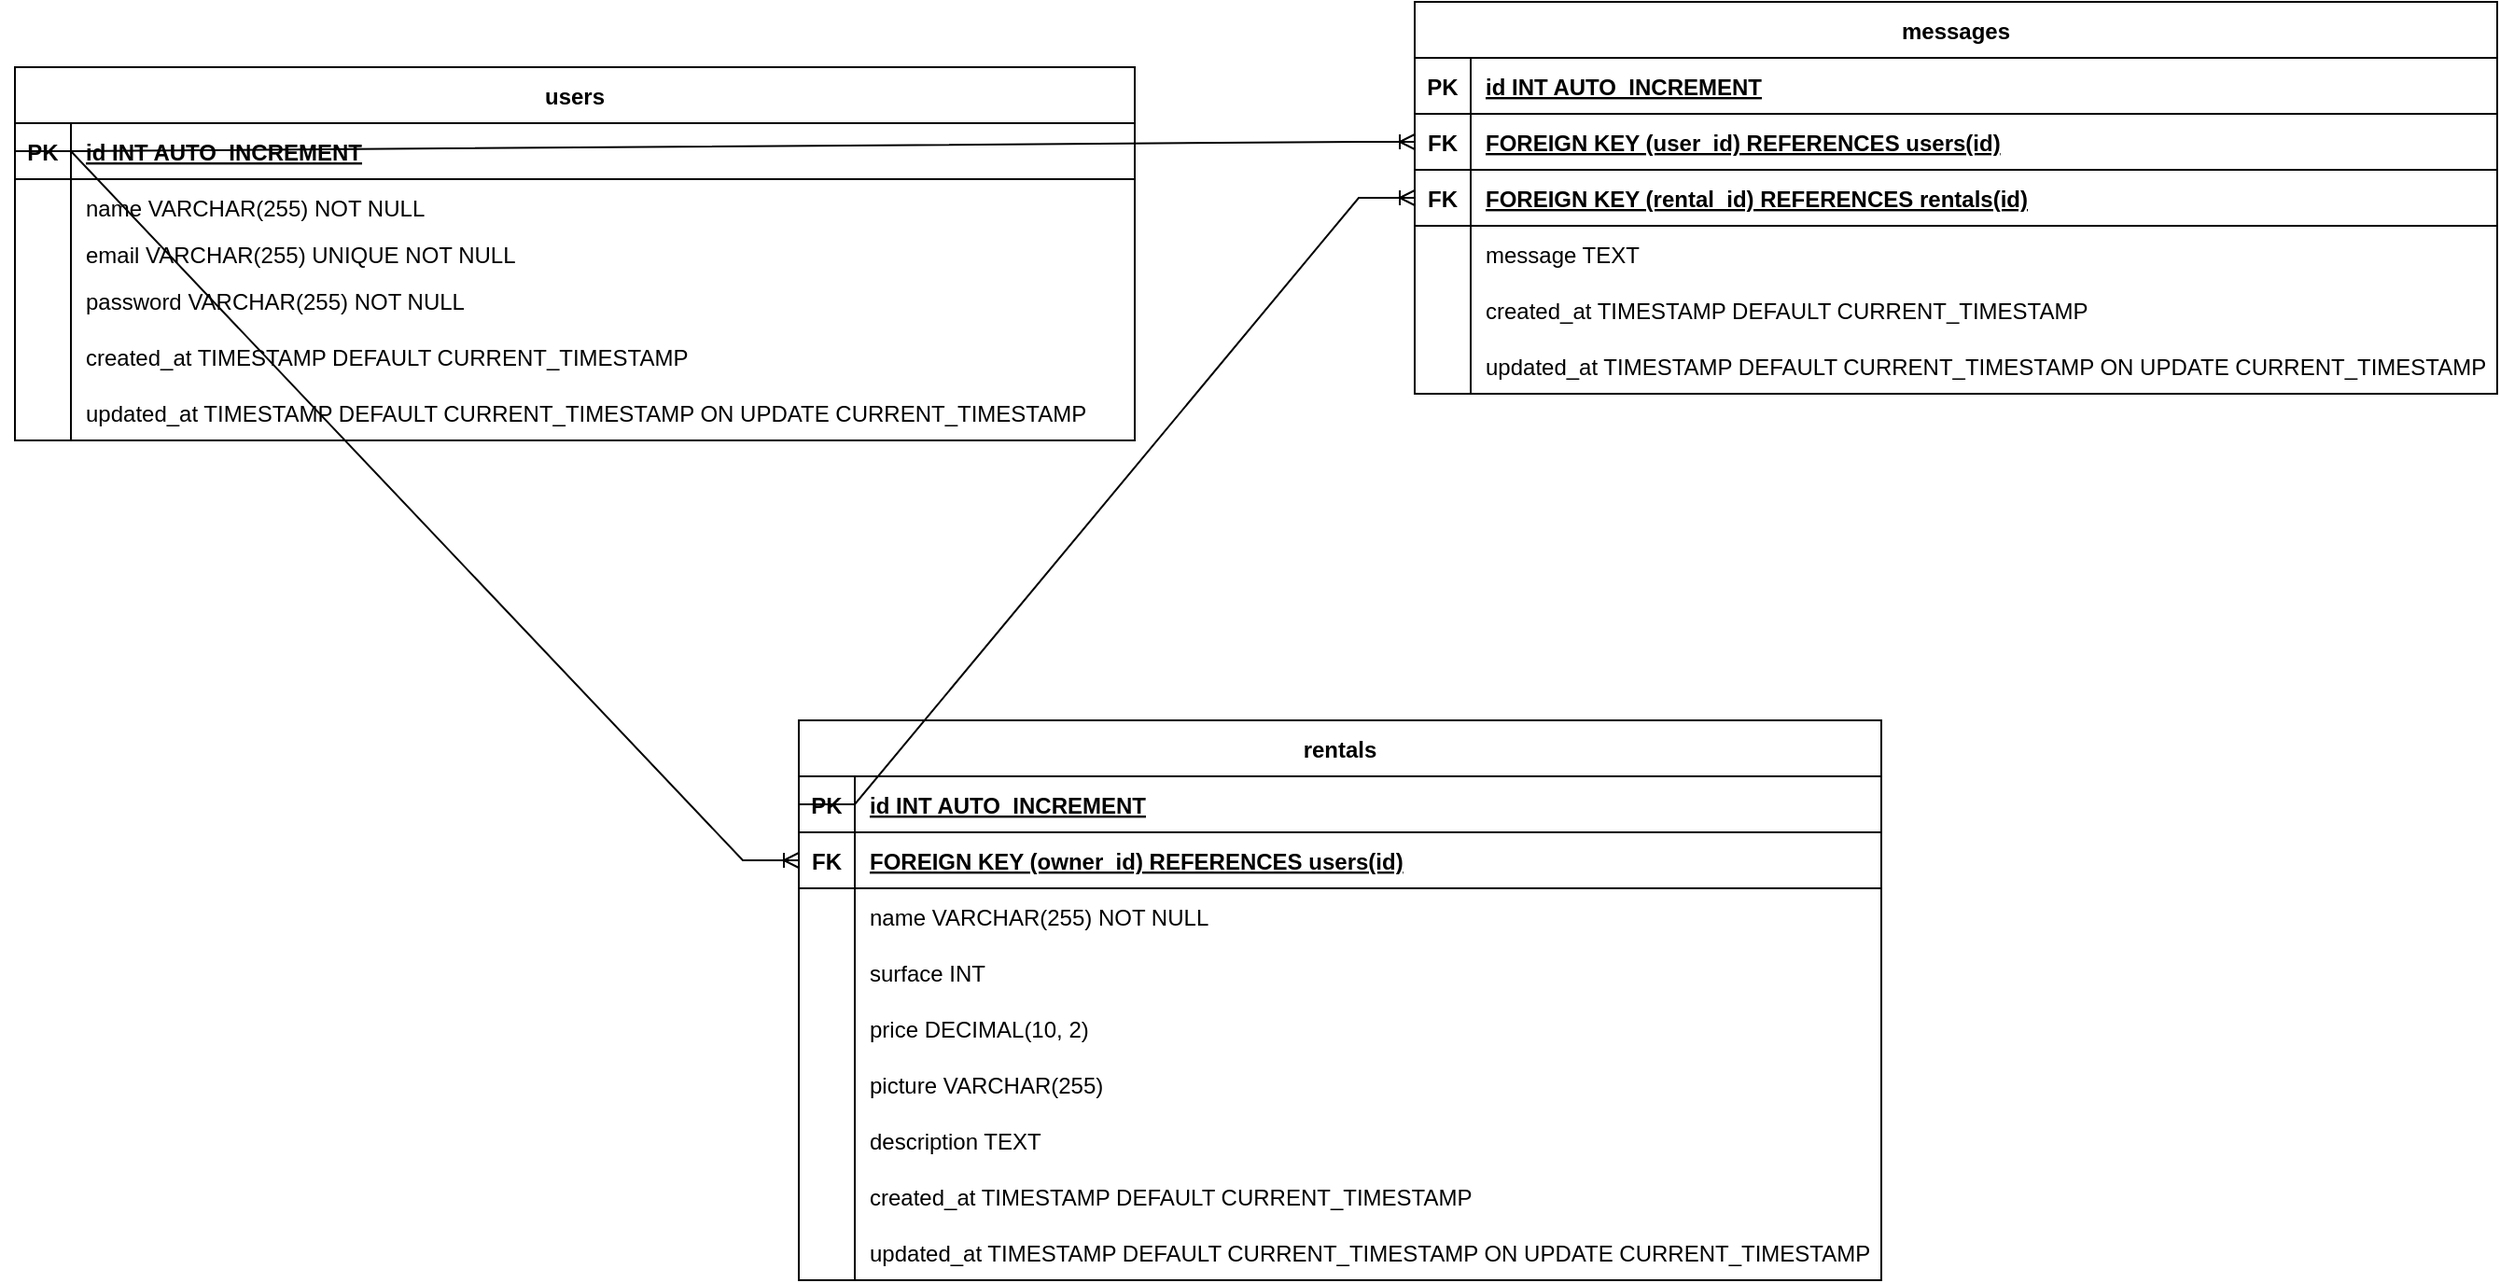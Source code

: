 <mxfile>
    <diagram id="R2lEEEUBdFMjLlhIrx00" name="Page-1">
        <mxGraphModel dx="1054" dy="903" grid="0" gridSize="10" guides="1" tooltips="1" connect="1" arrows="1" fold="1" page="0" pageScale="1" pageWidth="850" pageHeight="1100" math="0" shadow="0" extFonts="Permanent Marker^https://fonts.googleapis.com/css?family=Permanent+Marker">
            <root>
                <mxCell id="0"/>
                <mxCell id="1" parent="0"/>
                <mxCell id="aWgvcdZ09UXflT_rOL9q-76" value="users" style="shape=table;startSize=30;container=1;collapsible=1;childLayout=tableLayout;fixedRows=1;rowLines=0;fontStyle=1;align=center;resizeLast=1;movable=0;resizable=0;rotatable=0;deletable=0;editable=0;connectable=0;" parent="1" vertex="1">
                    <mxGeometry y="-160" width="600" height="200" as="geometry"/>
                </mxCell>
                <mxCell id="aWgvcdZ09UXflT_rOL9q-77" value="" style="shape=tableRow;horizontal=0;startSize=0;swimlaneHead=0;swimlaneBody=0;fillColor=none;collapsible=0;dropTarget=0;points=[[0,0.5],[1,0.5]];portConstraint=eastwest;strokeColor=inherit;top=0;left=0;right=0;bottom=1;movable=0;resizable=0;rotatable=0;deletable=0;editable=0;connectable=0;" parent="aWgvcdZ09UXflT_rOL9q-76" vertex="1">
                    <mxGeometry y="30" width="600" height="30" as="geometry"/>
                </mxCell>
                <mxCell id="aWgvcdZ09UXflT_rOL9q-78" value="PK" style="shape=partialRectangle;overflow=hidden;connectable=0;fillColor=none;strokeColor=inherit;top=0;left=0;bottom=0;right=0;fontStyle=1;movable=0;resizable=0;rotatable=0;deletable=0;editable=0;" parent="aWgvcdZ09UXflT_rOL9q-77" vertex="1">
                    <mxGeometry width="30" height="30" as="geometry">
                        <mxRectangle width="30" height="30" as="alternateBounds"/>
                    </mxGeometry>
                </mxCell>
                <mxCell id="aWgvcdZ09UXflT_rOL9q-79" value="id INT  AUTO_INCREMENT" style="shape=partialRectangle;overflow=hidden;connectable=0;fillColor=none;align=left;strokeColor=inherit;top=0;left=0;bottom=0;right=0;spacingLeft=6;fontStyle=5;movable=0;resizable=0;rotatable=0;deletable=0;editable=0;" parent="aWgvcdZ09UXflT_rOL9q-77" vertex="1">
                    <mxGeometry x="30" width="570" height="30" as="geometry">
                        <mxRectangle width="570" height="30" as="alternateBounds"/>
                    </mxGeometry>
                </mxCell>
                <mxCell id="aWgvcdZ09UXflT_rOL9q-80" value="" style="shape=tableRow;horizontal=0;startSize=0;swimlaneHead=0;swimlaneBody=0;fillColor=none;collapsible=0;dropTarget=0;points=[[0,0.5],[1,0.5]];portConstraint=eastwest;strokeColor=inherit;top=0;left=0;right=0;bottom=0;movable=0;resizable=0;rotatable=0;deletable=0;editable=0;connectable=0;" parent="aWgvcdZ09UXflT_rOL9q-76" vertex="1">
                    <mxGeometry y="60" width="600" height="30" as="geometry"/>
                </mxCell>
                <mxCell id="aWgvcdZ09UXflT_rOL9q-81" value="" style="shape=partialRectangle;overflow=hidden;connectable=0;fillColor=none;strokeColor=inherit;top=0;left=0;bottom=0;right=0;movable=0;resizable=0;rotatable=0;deletable=0;editable=0;" parent="aWgvcdZ09UXflT_rOL9q-80" vertex="1">
                    <mxGeometry width="30" height="30" as="geometry">
                        <mxRectangle width="30" height="30" as="alternateBounds"/>
                    </mxGeometry>
                </mxCell>
                <mxCell id="aWgvcdZ09UXflT_rOL9q-82" value="name VARCHAR(255) NOT NULL" style="shape=partialRectangle;overflow=hidden;connectable=0;fillColor=none;align=left;strokeColor=inherit;top=0;left=0;bottom=0;right=0;spacingLeft=6;movable=0;resizable=0;rotatable=0;deletable=0;editable=0;" parent="aWgvcdZ09UXflT_rOL9q-80" vertex="1">
                    <mxGeometry x="30" width="570" height="30" as="geometry">
                        <mxRectangle width="570" height="30" as="alternateBounds"/>
                    </mxGeometry>
                </mxCell>
                <mxCell id="aWgvcdZ09UXflT_rOL9q-83" value="" style="shape=tableRow;horizontal=0;startSize=0;swimlaneHead=0;swimlaneBody=0;fillColor=none;collapsible=0;dropTarget=0;points=[[0,0.5],[1,0.5]];portConstraint=eastwest;strokeColor=inherit;top=0;left=0;right=0;bottom=0;movable=0;resizable=0;rotatable=0;deletable=0;editable=0;connectable=0;" parent="aWgvcdZ09UXflT_rOL9q-76" vertex="1">
                    <mxGeometry y="90" width="600" height="20" as="geometry"/>
                </mxCell>
                <mxCell id="aWgvcdZ09UXflT_rOL9q-84" value="" style="shape=partialRectangle;overflow=hidden;connectable=0;fillColor=none;strokeColor=inherit;top=0;left=0;bottom=0;right=0;movable=0;resizable=0;rotatable=0;deletable=0;editable=0;" parent="aWgvcdZ09UXflT_rOL9q-83" vertex="1">
                    <mxGeometry width="30" height="20" as="geometry">
                        <mxRectangle width="30" height="20" as="alternateBounds"/>
                    </mxGeometry>
                </mxCell>
                <mxCell id="aWgvcdZ09UXflT_rOL9q-85" value="email VARCHAR(255) UNIQUE NOT NULL" style="shape=partialRectangle;overflow=hidden;connectable=0;fillColor=none;align=left;strokeColor=inherit;top=0;left=0;bottom=0;right=0;spacingLeft=6;movable=0;resizable=0;rotatable=0;deletable=0;editable=0;" parent="aWgvcdZ09UXflT_rOL9q-83" vertex="1">
                    <mxGeometry x="30" width="570" height="20" as="geometry">
                        <mxRectangle width="570" height="20" as="alternateBounds"/>
                    </mxGeometry>
                </mxCell>
                <mxCell id="aWgvcdZ09UXflT_rOL9q-86" value="" style="shape=tableRow;horizontal=0;startSize=0;swimlaneHead=0;swimlaneBody=0;fillColor=none;collapsible=0;dropTarget=0;points=[[0,0.5],[1,0.5]];portConstraint=eastwest;strokeColor=inherit;top=0;left=0;right=0;bottom=0;movable=0;resizable=0;rotatable=0;deletable=0;editable=0;connectable=0;" parent="aWgvcdZ09UXflT_rOL9q-76" vertex="1">
                    <mxGeometry y="110" width="600" height="30" as="geometry"/>
                </mxCell>
                <mxCell id="aWgvcdZ09UXflT_rOL9q-87" value="" style="shape=partialRectangle;overflow=hidden;connectable=0;fillColor=none;strokeColor=inherit;top=0;left=0;bottom=0;right=0;movable=0;resizable=0;rotatable=0;deletable=0;editable=0;" parent="aWgvcdZ09UXflT_rOL9q-86" vertex="1">
                    <mxGeometry width="30" height="30" as="geometry">
                        <mxRectangle width="30" height="30" as="alternateBounds"/>
                    </mxGeometry>
                </mxCell>
                <mxCell id="aWgvcdZ09UXflT_rOL9q-88" value="password VARCHAR(255) NOT NULL" style="shape=partialRectangle;overflow=hidden;connectable=0;fillColor=none;align=left;strokeColor=inherit;top=0;left=0;bottom=0;right=0;spacingLeft=6;movable=0;resizable=0;rotatable=0;deletable=0;editable=0;" parent="aWgvcdZ09UXflT_rOL9q-86" vertex="1">
                    <mxGeometry x="30" width="570" height="30" as="geometry">
                        <mxRectangle width="570" height="30" as="alternateBounds"/>
                    </mxGeometry>
                </mxCell>
                <mxCell id="aWgvcdZ09UXflT_rOL9q-89" value="" style="shape=tableRow;horizontal=0;startSize=0;swimlaneHead=0;swimlaneBody=0;fillColor=none;collapsible=0;dropTarget=0;points=[[0,0.5],[1,0.5]];portConstraint=eastwest;strokeColor=inherit;top=0;left=0;right=0;bottom=0;movable=0;resizable=0;rotatable=0;deletable=0;editable=0;connectable=0;" parent="aWgvcdZ09UXflT_rOL9q-76" vertex="1">
                    <mxGeometry y="140" width="600" height="30" as="geometry"/>
                </mxCell>
                <mxCell id="aWgvcdZ09UXflT_rOL9q-90" value="" style="shape=partialRectangle;overflow=hidden;connectable=0;fillColor=none;strokeColor=inherit;top=0;left=0;bottom=0;right=0;movable=0;resizable=0;rotatable=0;deletable=0;editable=0;" parent="aWgvcdZ09UXflT_rOL9q-89" vertex="1">
                    <mxGeometry width="30" height="30" as="geometry">
                        <mxRectangle width="30" height="30" as="alternateBounds"/>
                    </mxGeometry>
                </mxCell>
                <mxCell id="aWgvcdZ09UXflT_rOL9q-91" value="created_at TIMESTAMP DEFAULT CURRENT_TIMESTAMP" style="shape=partialRectangle;overflow=hidden;connectable=0;fillColor=none;align=left;strokeColor=inherit;top=0;left=0;bottom=0;right=0;spacingLeft=6;movable=0;resizable=0;rotatable=0;deletable=0;editable=0;" parent="aWgvcdZ09UXflT_rOL9q-89" vertex="1">
                    <mxGeometry x="30" width="570" height="30" as="geometry">
                        <mxRectangle width="570" height="30" as="alternateBounds"/>
                    </mxGeometry>
                </mxCell>
                <mxCell id="aWgvcdZ09UXflT_rOL9q-92" value="" style="shape=tableRow;horizontal=0;startSize=0;swimlaneHead=0;swimlaneBody=0;fillColor=none;collapsible=0;dropTarget=0;points=[[0,0.5],[1,0.5]];portConstraint=eastwest;strokeColor=inherit;top=0;left=0;right=0;bottom=0;movable=0;resizable=0;rotatable=0;deletable=0;editable=0;connectable=0;" parent="aWgvcdZ09UXflT_rOL9q-76" vertex="1">
                    <mxGeometry y="170" width="600" height="30" as="geometry"/>
                </mxCell>
                <mxCell id="aWgvcdZ09UXflT_rOL9q-93" value="" style="shape=partialRectangle;overflow=hidden;connectable=0;fillColor=none;strokeColor=inherit;top=0;left=0;bottom=0;right=0;movable=0;resizable=0;rotatable=0;deletable=0;editable=0;" parent="aWgvcdZ09UXflT_rOL9q-92" vertex="1">
                    <mxGeometry width="30" height="30" as="geometry">
                        <mxRectangle width="30" height="30" as="alternateBounds"/>
                    </mxGeometry>
                </mxCell>
                <mxCell id="aWgvcdZ09UXflT_rOL9q-94" value="updated_at TIMESTAMP DEFAULT CURRENT_TIMESTAMP ON UPDATE CURRENT_TIMESTAMP" style="shape=partialRectangle;overflow=hidden;connectable=0;fillColor=none;align=left;strokeColor=inherit;top=0;left=0;bottom=0;right=0;spacingLeft=6;movable=0;resizable=0;rotatable=0;deletable=0;editable=0;" parent="aWgvcdZ09UXflT_rOL9q-92" vertex="1">
                    <mxGeometry x="30" width="570" height="30" as="geometry">
                        <mxRectangle width="570" height="30" as="alternateBounds"/>
                    </mxGeometry>
                </mxCell>
                <mxCell id="aWgvcdZ09UXflT_rOL9q-95" value="rentals" style="shape=table;startSize=30;container=1;collapsible=1;childLayout=tableLayout;fixedRows=1;rowLines=0;fontStyle=1;align=center;resizeLast=1;movable=0;resizable=0;rotatable=0;deletable=0;editable=0;connectable=0;" parent="1" vertex="1">
                    <mxGeometry x="420" y="190" width="580" height="300" as="geometry"/>
                </mxCell>
                <mxCell id="aWgvcdZ09UXflT_rOL9q-96" value="" style="shape=tableRow;horizontal=0;startSize=0;swimlaneHead=0;swimlaneBody=0;fillColor=none;collapsible=0;dropTarget=0;points=[[0,0.5],[1,0.5]];portConstraint=eastwest;strokeColor=inherit;top=0;left=0;right=0;bottom=1;movable=0;resizable=0;rotatable=0;deletable=0;editable=0;connectable=0;" parent="aWgvcdZ09UXflT_rOL9q-95" vertex="1">
                    <mxGeometry y="30" width="580" height="30" as="geometry"/>
                </mxCell>
                <mxCell id="aWgvcdZ09UXflT_rOL9q-97" value="PK" style="shape=partialRectangle;overflow=hidden;connectable=0;fillColor=none;strokeColor=inherit;top=0;left=0;bottom=0;right=0;fontStyle=1;movable=0;resizable=0;rotatable=0;deletable=0;editable=0;" parent="aWgvcdZ09UXflT_rOL9q-96" vertex="1">
                    <mxGeometry width="30" height="30" as="geometry">
                        <mxRectangle width="30" height="30" as="alternateBounds"/>
                    </mxGeometry>
                </mxCell>
                <mxCell id="aWgvcdZ09UXflT_rOL9q-98" value="id INT  AUTO_INCREMENT" style="shape=partialRectangle;overflow=hidden;connectable=0;fillColor=none;align=left;strokeColor=inherit;top=0;left=0;bottom=0;right=0;spacingLeft=6;fontStyle=5;movable=0;resizable=0;rotatable=0;deletable=0;editable=0;" parent="aWgvcdZ09UXflT_rOL9q-96" vertex="1">
                    <mxGeometry x="30" width="550" height="30" as="geometry">
                        <mxRectangle width="550" height="30" as="alternateBounds"/>
                    </mxGeometry>
                </mxCell>
                <mxCell id="aWgvcdZ09UXflT_rOL9q-168" style="shape=tableRow;horizontal=0;startSize=0;swimlaneHead=0;swimlaneBody=0;fillColor=none;collapsible=0;dropTarget=0;points=[[0,0.5],[1,0.5]];portConstraint=eastwest;strokeColor=inherit;top=0;left=0;right=0;bottom=1;movable=0;resizable=0;rotatable=0;deletable=0;editable=0;connectable=0;" parent="aWgvcdZ09UXflT_rOL9q-95" vertex="1">
                    <mxGeometry y="60" width="580" height="30" as="geometry"/>
                </mxCell>
                <mxCell id="aWgvcdZ09UXflT_rOL9q-169" value="FK" style="shape=partialRectangle;overflow=hidden;connectable=0;fillColor=none;strokeColor=inherit;top=0;left=0;bottom=0;right=0;fontStyle=1;movable=0;resizable=0;rotatable=0;deletable=0;editable=0;" parent="aWgvcdZ09UXflT_rOL9q-168" vertex="1">
                    <mxGeometry width="30" height="30" as="geometry">
                        <mxRectangle width="30" height="30" as="alternateBounds"/>
                    </mxGeometry>
                </mxCell>
                <mxCell id="aWgvcdZ09UXflT_rOL9q-170" value="FOREIGN KEY (owner_id) REFERENCES users(id)" style="shape=partialRectangle;overflow=hidden;connectable=0;fillColor=none;align=left;strokeColor=inherit;top=0;left=0;bottom=0;right=0;spacingLeft=6;fontStyle=5;movable=0;resizable=0;rotatable=0;deletable=0;editable=0;" parent="aWgvcdZ09UXflT_rOL9q-168" vertex="1">
                    <mxGeometry x="30" width="550" height="30" as="geometry">
                        <mxRectangle width="550" height="30" as="alternateBounds"/>
                    </mxGeometry>
                </mxCell>
                <mxCell id="aWgvcdZ09UXflT_rOL9q-99" value="" style="shape=tableRow;horizontal=0;startSize=0;swimlaneHead=0;swimlaneBody=0;fillColor=none;collapsible=0;dropTarget=0;points=[[0,0.5],[1,0.5]];portConstraint=eastwest;strokeColor=inherit;top=0;left=0;right=0;bottom=0;movable=0;resizable=0;rotatable=0;deletable=0;editable=0;connectable=0;" parent="aWgvcdZ09UXflT_rOL9q-95" vertex="1">
                    <mxGeometry y="90" width="580" height="30" as="geometry"/>
                </mxCell>
                <mxCell id="aWgvcdZ09UXflT_rOL9q-100" value="" style="shape=partialRectangle;overflow=hidden;connectable=0;fillColor=none;strokeColor=inherit;top=0;left=0;bottom=0;right=0;movable=0;resizable=0;rotatable=0;deletable=0;editable=0;" parent="aWgvcdZ09UXflT_rOL9q-99" vertex="1">
                    <mxGeometry width="30" height="30" as="geometry">
                        <mxRectangle width="30" height="30" as="alternateBounds"/>
                    </mxGeometry>
                </mxCell>
                <mxCell id="aWgvcdZ09UXflT_rOL9q-101" value="name VARCHAR(255) NOT NULL" style="shape=partialRectangle;overflow=hidden;connectable=0;fillColor=none;align=left;strokeColor=inherit;top=0;left=0;bottom=0;right=0;spacingLeft=6;movable=0;resizable=0;rotatable=0;deletable=0;editable=0;" parent="aWgvcdZ09UXflT_rOL9q-99" vertex="1">
                    <mxGeometry x="30" width="550" height="30" as="geometry">
                        <mxRectangle width="550" height="30" as="alternateBounds"/>
                    </mxGeometry>
                </mxCell>
                <mxCell id="aWgvcdZ09UXflT_rOL9q-102" value="" style="shape=tableRow;horizontal=0;startSize=0;swimlaneHead=0;swimlaneBody=0;fillColor=none;collapsible=0;dropTarget=0;points=[[0,0.5],[1,0.5]];portConstraint=eastwest;strokeColor=inherit;top=0;left=0;right=0;bottom=0;movable=0;resizable=0;rotatable=0;deletable=0;editable=0;connectable=0;" parent="aWgvcdZ09UXflT_rOL9q-95" vertex="1">
                    <mxGeometry y="120" width="580" height="30" as="geometry"/>
                </mxCell>
                <mxCell id="aWgvcdZ09UXflT_rOL9q-103" value="" style="shape=partialRectangle;overflow=hidden;connectable=0;fillColor=none;strokeColor=inherit;top=0;left=0;bottom=0;right=0;movable=0;resizable=0;rotatable=0;deletable=0;editable=0;" parent="aWgvcdZ09UXflT_rOL9q-102" vertex="1">
                    <mxGeometry width="30" height="30" as="geometry">
                        <mxRectangle width="30" height="30" as="alternateBounds"/>
                    </mxGeometry>
                </mxCell>
                <mxCell id="aWgvcdZ09UXflT_rOL9q-104" value="surface INT" style="shape=partialRectangle;overflow=hidden;connectable=0;fillColor=none;align=left;strokeColor=inherit;top=0;left=0;bottom=0;right=0;spacingLeft=6;movable=0;resizable=0;rotatable=0;deletable=0;editable=0;" parent="aWgvcdZ09UXflT_rOL9q-102" vertex="1">
                    <mxGeometry x="30" width="550" height="30" as="geometry">
                        <mxRectangle width="550" height="30" as="alternateBounds"/>
                    </mxGeometry>
                </mxCell>
                <mxCell id="aWgvcdZ09UXflT_rOL9q-105" value="" style="shape=tableRow;horizontal=0;startSize=0;swimlaneHead=0;swimlaneBody=0;fillColor=none;collapsible=0;dropTarget=0;points=[[0,0.5],[1,0.5]];portConstraint=eastwest;strokeColor=inherit;top=0;left=0;right=0;bottom=0;movable=0;resizable=0;rotatable=0;deletable=0;editable=0;connectable=0;" parent="aWgvcdZ09UXflT_rOL9q-95" vertex="1">
                    <mxGeometry y="150" width="580" height="30" as="geometry"/>
                </mxCell>
                <mxCell id="aWgvcdZ09UXflT_rOL9q-106" value="" style="shape=partialRectangle;overflow=hidden;connectable=0;fillColor=none;strokeColor=inherit;top=0;left=0;bottom=0;right=0;movable=0;resizable=0;rotatable=0;deletable=0;editable=0;" parent="aWgvcdZ09UXflT_rOL9q-105" vertex="1">
                    <mxGeometry width="30" height="30" as="geometry">
                        <mxRectangle width="30" height="30" as="alternateBounds"/>
                    </mxGeometry>
                </mxCell>
                <mxCell id="aWgvcdZ09UXflT_rOL9q-107" value="price DECIMAL(10, 2)" style="shape=partialRectangle;overflow=hidden;connectable=0;fillColor=none;align=left;strokeColor=inherit;top=0;left=0;bottom=0;right=0;spacingLeft=6;movable=0;resizable=0;rotatable=0;deletable=0;editable=0;" parent="aWgvcdZ09UXflT_rOL9q-105" vertex="1">
                    <mxGeometry x="30" width="550" height="30" as="geometry">
                        <mxRectangle width="550" height="30" as="alternateBounds"/>
                    </mxGeometry>
                </mxCell>
                <mxCell id="aWgvcdZ09UXflT_rOL9q-108" value="" style="shape=tableRow;horizontal=0;startSize=0;swimlaneHead=0;swimlaneBody=0;fillColor=none;collapsible=0;dropTarget=0;points=[[0,0.5],[1,0.5]];portConstraint=eastwest;strokeColor=inherit;top=0;left=0;right=0;bottom=0;movable=0;resizable=0;rotatable=0;deletable=0;editable=0;connectable=0;" parent="aWgvcdZ09UXflT_rOL9q-95" vertex="1">
                    <mxGeometry y="180" width="580" height="30" as="geometry"/>
                </mxCell>
                <mxCell id="aWgvcdZ09UXflT_rOL9q-109" value="" style="shape=partialRectangle;overflow=hidden;connectable=0;fillColor=none;strokeColor=inherit;top=0;left=0;bottom=0;right=0;movable=0;resizable=0;rotatable=0;deletable=0;editable=0;" parent="aWgvcdZ09UXflT_rOL9q-108" vertex="1">
                    <mxGeometry width="30" height="30" as="geometry">
                        <mxRectangle width="30" height="30" as="alternateBounds"/>
                    </mxGeometry>
                </mxCell>
                <mxCell id="aWgvcdZ09UXflT_rOL9q-110" value="picture VARCHAR(255)" style="shape=partialRectangle;overflow=hidden;connectable=0;fillColor=none;align=left;strokeColor=inherit;top=0;left=0;bottom=0;right=0;spacingLeft=6;movable=0;resizable=0;rotatable=0;deletable=0;editable=0;" parent="aWgvcdZ09UXflT_rOL9q-108" vertex="1">
                    <mxGeometry x="30" width="550" height="30" as="geometry">
                        <mxRectangle width="550" height="30" as="alternateBounds"/>
                    </mxGeometry>
                </mxCell>
                <mxCell id="aWgvcdZ09UXflT_rOL9q-111" value="" style="shape=tableRow;horizontal=0;startSize=0;swimlaneHead=0;swimlaneBody=0;fillColor=none;collapsible=0;dropTarget=0;points=[[0,0.5],[1,0.5]];portConstraint=eastwest;strokeColor=inherit;top=0;left=0;right=0;bottom=0;movable=0;resizable=0;rotatable=0;deletable=0;editable=0;connectable=0;" parent="aWgvcdZ09UXflT_rOL9q-95" vertex="1">
                    <mxGeometry y="210" width="580" height="30" as="geometry"/>
                </mxCell>
                <mxCell id="aWgvcdZ09UXflT_rOL9q-112" value="" style="shape=partialRectangle;overflow=hidden;connectable=0;fillColor=none;strokeColor=inherit;top=0;left=0;bottom=0;right=0;movable=0;resizable=0;rotatable=0;deletable=0;editable=0;" parent="aWgvcdZ09UXflT_rOL9q-111" vertex="1">
                    <mxGeometry width="30" height="30" as="geometry">
                        <mxRectangle width="30" height="30" as="alternateBounds"/>
                    </mxGeometry>
                </mxCell>
                <mxCell id="aWgvcdZ09UXflT_rOL9q-113" value="description TEXT" style="shape=partialRectangle;overflow=hidden;connectable=0;fillColor=none;align=left;strokeColor=inherit;top=0;left=0;bottom=0;right=0;spacingLeft=6;movable=0;resizable=0;rotatable=0;deletable=0;editable=0;" parent="aWgvcdZ09UXflT_rOL9q-111" vertex="1">
                    <mxGeometry x="30" width="550" height="30" as="geometry">
                        <mxRectangle width="550" height="30" as="alternateBounds"/>
                    </mxGeometry>
                </mxCell>
                <mxCell id="aWgvcdZ09UXflT_rOL9q-117" value="" style="shape=tableRow;horizontal=0;startSize=0;swimlaneHead=0;swimlaneBody=0;fillColor=none;collapsible=0;dropTarget=0;points=[[0,0.5],[1,0.5]];portConstraint=eastwest;strokeColor=inherit;top=0;left=0;right=0;bottom=0;movable=0;resizable=0;rotatable=0;deletable=0;editable=0;connectable=0;" parent="aWgvcdZ09UXflT_rOL9q-95" vertex="1">
                    <mxGeometry y="240" width="580" height="30" as="geometry"/>
                </mxCell>
                <mxCell id="aWgvcdZ09UXflT_rOL9q-118" value="" style="shape=partialRectangle;overflow=hidden;connectable=0;fillColor=none;strokeColor=inherit;top=0;left=0;bottom=0;right=0;movable=0;resizable=0;rotatable=0;deletable=0;editable=0;" parent="aWgvcdZ09UXflT_rOL9q-117" vertex="1">
                    <mxGeometry width="30" height="30" as="geometry">
                        <mxRectangle width="30" height="30" as="alternateBounds"/>
                    </mxGeometry>
                </mxCell>
                <mxCell id="aWgvcdZ09UXflT_rOL9q-119" value="created_at TIMESTAMP DEFAULT CURRENT_TIMESTAMP" style="shape=partialRectangle;overflow=hidden;connectable=0;fillColor=none;align=left;strokeColor=inherit;top=0;left=0;bottom=0;right=0;spacingLeft=6;movable=0;resizable=0;rotatable=0;deletable=0;editable=0;" parent="aWgvcdZ09UXflT_rOL9q-117" vertex="1">
                    <mxGeometry x="30" width="550" height="30" as="geometry">
                        <mxRectangle width="550" height="30" as="alternateBounds"/>
                    </mxGeometry>
                </mxCell>
                <mxCell id="aWgvcdZ09UXflT_rOL9q-120" value="" style="shape=tableRow;horizontal=0;startSize=0;swimlaneHead=0;swimlaneBody=0;fillColor=none;collapsible=0;dropTarget=0;points=[[0,0.5],[1,0.5]];portConstraint=eastwest;strokeColor=inherit;top=0;left=0;right=0;bottom=0;movable=0;resizable=0;rotatable=0;deletable=0;editable=0;connectable=0;" parent="aWgvcdZ09UXflT_rOL9q-95" vertex="1">
                    <mxGeometry y="270" width="580" height="30" as="geometry"/>
                </mxCell>
                <mxCell id="aWgvcdZ09UXflT_rOL9q-121" value="" style="shape=partialRectangle;overflow=hidden;connectable=0;fillColor=none;strokeColor=inherit;top=0;left=0;bottom=0;right=0;movable=0;resizable=0;rotatable=0;deletable=0;editable=0;" parent="aWgvcdZ09UXflT_rOL9q-120" vertex="1">
                    <mxGeometry width="30" height="30" as="geometry">
                        <mxRectangle width="30" height="30" as="alternateBounds"/>
                    </mxGeometry>
                </mxCell>
                <mxCell id="aWgvcdZ09UXflT_rOL9q-122" value="updated_at TIMESTAMP DEFAULT CURRENT_TIMESTAMP ON UPDATE CURRENT_TIMESTAMP" style="shape=partialRectangle;overflow=hidden;connectable=0;fillColor=none;align=left;strokeColor=inherit;top=0;left=0;bottom=0;right=0;spacingLeft=6;movable=0;resizable=0;rotatable=0;deletable=0;editable=0;" parent="aWgvcdZ09UXflT_rOL9q-120" vertex="1">
                    <mxGeometry x="30" width="550" height="30" as="geometry">
                        <mxRectangle width="550" height="30" as="alternateBounds"/>
                    </mxGeometry>
                </mxCell>
                <mxCell id="aWgvcdZ09UXflT_rOL9q-126" value="messages" style="shape=table;startSize=30;container=1;collapsible=1;childLayout=tableLayout;fixedRows=1;rowLines=0;fontStyle=1;align=center;resizeLast=1;movable=0;resizable=0;rotatable=0;deletable=0;editable=0;connectable=0;" parent="1" vertex="1">
                    <mxGeometry x="750" y="-195" width="580" height="210" as="geometry">
                        <mxRectangle x="-110" y="230" width="100" height="30" as="alternateBounds"/>
                    </mxGeometry>
                </mxCell>
                <mxCell id="aWgvcdZ09UXflT_rOL9q-127" value="" style="shape=tableRow;horizontal=0;startSize=0;swimlaneHead=0;swimlaneBody=0;fillColor=none;collapsible=0;dropTarget=0;points=[[0,0.5],[1,0.5]];portConstraint=eastwest;strokeColor=inherit;top=0;left=0;right=0;bottom=1;movable=0;resizable=0;rotatable=0;deletable=0;editable=0;connectable=0;" parent="aWgvcdZ09UXflT_rOL9q-126" vertex="1">
                    <mxGeometry y="30" width="580" height="30" as="geometry"/>
                </mxCell>
                <mxCell id="aWgvcdZ09UXflT_rOL9q-128" value="PK" style="shape=partialRectangle;overflow=hidden;connectable=0;fillColor=none;strokeColor=inherit;top=0;left=0;bottom=0;right=0;fontStyle=1;movable=0;resizable=0;rotatable=0;deletable=0;editable=0;" parent="aWgvcdZ09UXflT_rOL9q-127" vertex="1">
                    <mxGeometry width="30" height="30" as="geometry">
                        <mxRectangle width="30" height="30" as="alternateBounds"/>
                    </mxGeometry>
                </mxCell>
                <mxCell id="aWgvcdZ09UXflT_rOL9q-129" value="id INT  AUTO_INCREMENT" style="shape=partialRectangle;overflow=hidden;connectable=0;fillColor=none;align=left;strokeColor=inherit;top=0;left=0;bottom=0;right=0;spacingLeft=6;fontStyle=5;movable=0;resizable=0;rotatable=0;deletable=0;editable=0;" parent="aWgvcdZ09UXflT_rOL9q-127" vertex="1">
                    <mxGeometry x="30" width="550" height="30" as="geometry">
                        <mxRectangle width="550" height="30" as="alternateBounds"/>
                    </mxGeometry>
                </mxCell>
                <mxCell id="aWgvcdZ09UXflT_rOL9q-162" style="shape=tableRow;horizontal=0;startSize=0;swimlaneHead=0;swimlaneBody=0;fillColor=none;collapsible=0;dropTarget=0;points=[[0,0.5],[1,0.5]];portConstraint=eastwest;strokeColor=inherit;top=0;left=0;right=0;bottom=1;swimlaneLine=1;movable=0;resizable=0;rotatable=0;deletable=0;editable=0;connectable=0;" parent="aWgvcdZ09UXflT_rOL9q-126" vertex="1">
                    <mxGeometry y="60" width="580" height="30" as="geometry"/>
                </mxCell>
                <mxCell id="aWgvcdZ09UXflT_rOL9q-163" value="FK" style="shape=partialRectangle;overflow=hidden;connectable=0;fillColor=none;strokeColor=inherit;top=0;left=0;bottom=0;right=0;fontStyle=1;swimlaneLine=1;movable=0;resizable=0;rotatable=0;deletable=0;editable=0;" parent="aWgvcdZ09UXflT_rOL9q-162" vertex="1">
                    <mxGeometry width="30" height="30" as="geometry">
                        <mxRectangle width="30" height="30" as="alternateBounds"/>
                    </mxGeometry>
                </mxCell>
                <mxCell id="aWgvcdZ09UXflT_rOL9q-164" value="FOREIGN KEY (user_id) REFERENCES users(id)" style="shape=partialRectangle;overflow=hidden;connectable=0;fillColor=none;align=left;strokeColor=inherit;top=0;left=0;bottom=0;right=0;spacingLeft=6;fontStyle=5;swimlaneLine=1;dashed=1;movable=0;resizable=0;rotatable=0;deletable=0;editable=0;" parent="aWgvcdZ09UXflT_rOL9q-162" vertex="1">
                    <mxGeometry x="30" width="550" height="30" as="geometry">
                        <mxRectangle width="550" height="30" as="alternateBounds"/>
                    </mxGeometry>
                </mxCell>
                <mxCell id="aWgvcdZ09UXflT_rOL9q-165" style="shape=tableRow;horizontal=0;startSize=0;swimlaneHead=0;swimlaneBody=0;fillColor=none;collapsible=0;dropTarget=0;points=[[0,0.5],[1,0.5]];portConstraint=eastwest;strokeColor=inherit;top=0;left=0;right=0;bottom=1;swimlaneLine=1;movable=0;resizable=0;rotatable=0;deletable=0;editable=0;connectable=0;" parent="aWgvcdZ09UXflT_rOL9q-126" vertex="1">
                    <mxGeometry y="90" width="580" height="30" as="geometry"/>
                </mxCell>
                <mxCell id="aWgvcdZ09UXflT_rOL9q-166" value="FK" style="shape=partialRectangle;overflow=hidden;connectable=0;fillColor=none;strokeColor=inherit;top=0;left=0;bottom=0;right=0;fontStyle=1;swimlaneLine=1;movable=0;resizable=0;rotatable=0;deletable=0;editable=0;" parent="aWgvcdZ09UXflT_rOL9q-165" vertex="1">
                    <mxGeometry width="30" height="30" as="geometry">
                        <mxRectangle width="30" height="30" as="alternateBounds"/>
                    </mxGeometry>
                </mxCell>
                <mxCell id="aWgvcdZ09UXflT_rOL9q-167" value="FOREIGN KEY (rental_id) REFERENCES rentals(id)" style="shape=partialRectangle;overflow=hidden;connectable=0;fillColor=none;align=left;strokeColor=inherit;top=0;left=0;bottom=0;right=0;spacingLeft=6;fontStyle=5;swimlaneLine=1;movable=0;resizable=0;rotatable=0;deletable=0;editable=0;" parent="aWgvcdZ09UXflT_rOL9q-165" vertex="1">
                    <mxGeometry x="30" width="550" height="30" as="geometry">
                        <mxRectangle width="550" height="30" as="alternateBounds"/>
                    </mxGeometry>
                </mxCell>
                <mxCell id="aWgvcdZ09UXflT_rOL9q-136" value="" style="shape=tableRow;horizontal=0;startSize=0;swimlaneHead=0;swimlaneBody=0;fillColor=none;collapsible=0;dropTarget=0;points=[[0,0.5],[1,0.5]];portConstraint=eastwest;strokeColor=inherit;top=0;left=0;right=0;bottom=0;movable=0;resizable=0;rotatable=0;deletable=0;editable=0;connectable=0;" parent="aWgvcdZ09UXflT_rOL9q-126" vertex="1">
                    <mxGeometry y="120" width="580" height="30" as="geometry"/>
                </mxCell>
                <mxCell id="aWgvcdZ09UXflT_rOL9q-137" value="" style="shape=partialRectangle;overflow=hidden;connectable=0;fillColor=none;strokeColor=inherit;top=0;left=0;bottom=0;right=0;movable=0;resizable=0;rotatable=0;deletable=0;editable=0;" parent="aWgvcdZ09UXflT_rOL9q-136" vertex="1">
                    <mxGeometry width="30" height="30" as="geometry">
                        <mxRectangle width="30" height="30" as="alternateBounds"/>
                    </mxGeometry>
                </mxCell>
                <mxCell id="aWgvcdZ09UXflT_rOL9q-138" value="message TEXT" style="shape=partialRectangle;overflow=hidden;connectable=0;fillColor=none;align=left;strokeColor=inherit;top=0;left=0;bottom=0;right=0;spacingLeft=6;movable=0;resizable=0;rotatable=0;deletable=0;editable=0;" parent="aWgvcdZ09UXflT_rOL9q-136" vertex="1">
                    <mxGeometry x="30" width="550" height="30" as="geometry">
                        <mxRectangle width="550" height="30" as="alternateBounds"/>
                    </mxGeometry>
                </mxCell>
                <mxCell id="aWgvcdZ09UXflT_rOL9q-139" value="" style="shape=tableRow;horizontal=0;startSize=0;swimlaneHead=0;swimlaneBody=0;fillColor=none;collapsible=0;dropTarget=0;points=[[0,0.5],[1,0.5]];portConstraint=eastwest;strokeColor=inherit;top=0;left=0;right=0;bottom=0;movable=0;resizable=0;rotatable=0;deletable=0;editable=0;connectable=0;" parent="aWgvcdZ09UXflT_rOL9q-126" vertex="1">
                    <mxGeometry y="150" width="580" height="30" as="geometry"/>
                </mxCell>
                <mxCell id="aWgvcdZ09UXflT_rOL9q-140" value="" style="shape=partialRectangle;overflow=hidden;connectable=0;fillColor=none;strokeColor=inherit;top=0;left=0;bottom=0;right=0;movable=0;resizable=0;rotatable=0;deletable=0;editable=0;" parent="aWgvcdZ09UXflT_rOL9q-139" vertex="1">
                    <mxGeometry width="30" height="30" as="geometry">
                        <mxRectangle width="30" height="30" as="alternateBounds"/>
                    </mxGeometry>
                </mxCell>
                <mxCell id="aWgvcdZ09UXflT_rOL9q-141" value="created_at TIMESTAMP DEFAULT CURRENT_TIMESTAMP" style="shape=partialRectangle;overflow=hidden;connectable=0;fillColor=none;align=left;strokeColor=inherit;top=0;left=0;bottom=0;right=0;spacingLeft=6;movable=0;resizable=0;rotatable=0;deletable=0;editable=0;" parent="aWgvcdZ09UXflT_rOL9q-139" vertex="1">
                    <mxGeometry x="30" width="550" height="30" as="geometry">
                        <mxRectangle width="550" height="30" as="alternateBounds"/>
                    </mxGeometry>
                </mxCell>
                <mxCell id="aWgvcdZ09UXflT_rOL9q-142" value="" style="shape=tableRow;horizontal=0;startSize=0;swimlaneHead=0;swimlaneBody=0;fillColor=none;collapsible=0;dropTarget=0;points=[[0,0.5],[1,0.5]];portConstraint=eastwest;strokeColor=inherit;top=0;left=0;right=0;bottom=0;movable=0;resizable=0;rotatable=0;deletable=0;editable=0;connectable=0;" parent="aWgvcdZ09UXflT_rOL9q-126" vertex="1">
                    <mxGeometry y="180" width="580" height="30" as="geometry"/>
                </mxCell>
                <mxCell id="aWgvcdZ09UXflT_rOL9q-143" value="" style="shape=partialRectangle;overflow=hidden;connectable=0;fillColor=none;strokeColor=inherit;top=0;left=0;bottom=0;right=0;movable=0;resizable=0;rotatable=0;deletable=0;editable=0;" parent="aWgvcdZ09UXflT_rOL9q-142" vertex="1">
                    <mxGeometry width="30" height="30" as="geometry">
                        <mxRectangle width="30" height="30" as="alternateBounds"/>
                    </mxGeometry>
                </mxCell>
                <mxCell id="aWgvcdZ09UXflT_rOL9q-144" value="updated_at TIMESTAMP DEFAULT CURRENT_TIMESTAMP ON UPDATE CURRENT_TIMESTAMP" style="shape=partialRectangle;overflow=hidden;connectable=0;fillColor=none;align=left;strokeColor=inherit;top=0;left=0;bottom=0;right=0;spacingLeft=6;movable=0;resizable=0;rotatable=0;deletable=0;editable=0;" parent="aWgvcdZ09UXflT_rOL9q-142" vertex="1">
                    <mxGeometry x="30" width="550" height="30" as="geometry">
                        <mxRectangle width="550" height="30" as="alternateBounds"/>
                    </mxGeometry>
                </mxCell>
                <mxCell id="aWgvcdZ09UXflT_rOL9q-172" value="" style="edgeStyle=entityRelationEdgeStyle;fontSize=12;html=1;endArrow=ERoneToMany;rounded=0;entryX=0;entryY=0.5;entryDx=0;entryDy=0;exitX=0;exitY=0.5;exitDx=0;exitDy=0;movable=0;resizable=0;rotatable=0;deletable=0;editable=0;connectable=0;" parent="1" source="aWgvcdZ09UXflT_rOL9q-96" target="aWgvcdZ09UXflT_rOL9q-165" edge="1">
                    <mxGeometry width="100" height="100" relative="1" as="geometry">
                        <mxPoint x="-260" y="180" as="sourcePoint"/>
                        <mxPoint x="-370" y="600" as="targetPoint"/>
                        <Array as="points">
                            <mxPoint x="500" y="265"/>
                            <mxPoint x="-520" y="770"/>
                        </Array>
                    </mxGeometry>
                </mxCell>
                <mxCell id="aWgvcdZ09UXflT_rOL9q-171" value="" style="edgeStyle=entityRelationEdgeStyle;fontSize=12;html=1;endArrow=ERoneToMany;rounded=0;entryX=0;entryY=0.5;entryDx=0;entryDy=0;exitX=0;exitY=0.5;exitDx=0;exitDy=0;movable=0;resizable=0;rotatable=0;deletable=0;editable=0;connectable=0;" parent="1" source="aWgvcdZ09UXflT_rOL9q-77" target="aWgvcdZ09UXflT_rOL9q-162" edge="1">
                    <mxGeometry width="100" height="100" relative="1" as="geometry">
                        <mxPoint x="-20" y="-120" as="sourcePoint"/>
                        <mxPoint x="-270" y="410" as="targetPoint"/>
                        <Array as="points">
                            <mxPoint x="-260" y="475"/>
                        </Array>
                    </mxGeometry>
                </mxCell>
                <mxCell id="3" value="" style="edgeStyle=entityRelationEdgeStyle;fontSize=12;html=1;endArrow=ERoneToMany;rounded=0;entryX=0;entryY=0.5;entryDx=0;entryDy=0;exitX=0;exitY=0.5;exitDx=0;exitDy=0;movable=0;resizable=0;rotatable=0;deletable=0;editable=0;connectable=0;" parent="1" source="aWgvcdZ09UXflT_rOL9q-77" target="aWgvcdZ09UXflT_rOL9q-168" edge="1">
                    <mxGeometry width="100" height="100" relative="1" as="geometry">
                        <mxPoint x="-440" y="295" as="sourcePoint"/>
                        <mxPoint x="310" y="290" as="targetPoint"/>
                        <Array as="points">
                            <mxPoint x="-700" y="885"/>
                        </Array>
                    </mxGeometry>
                </mxCell>
            </root>
        </mxGraphModel>
    </diagram>
</mxfile>
